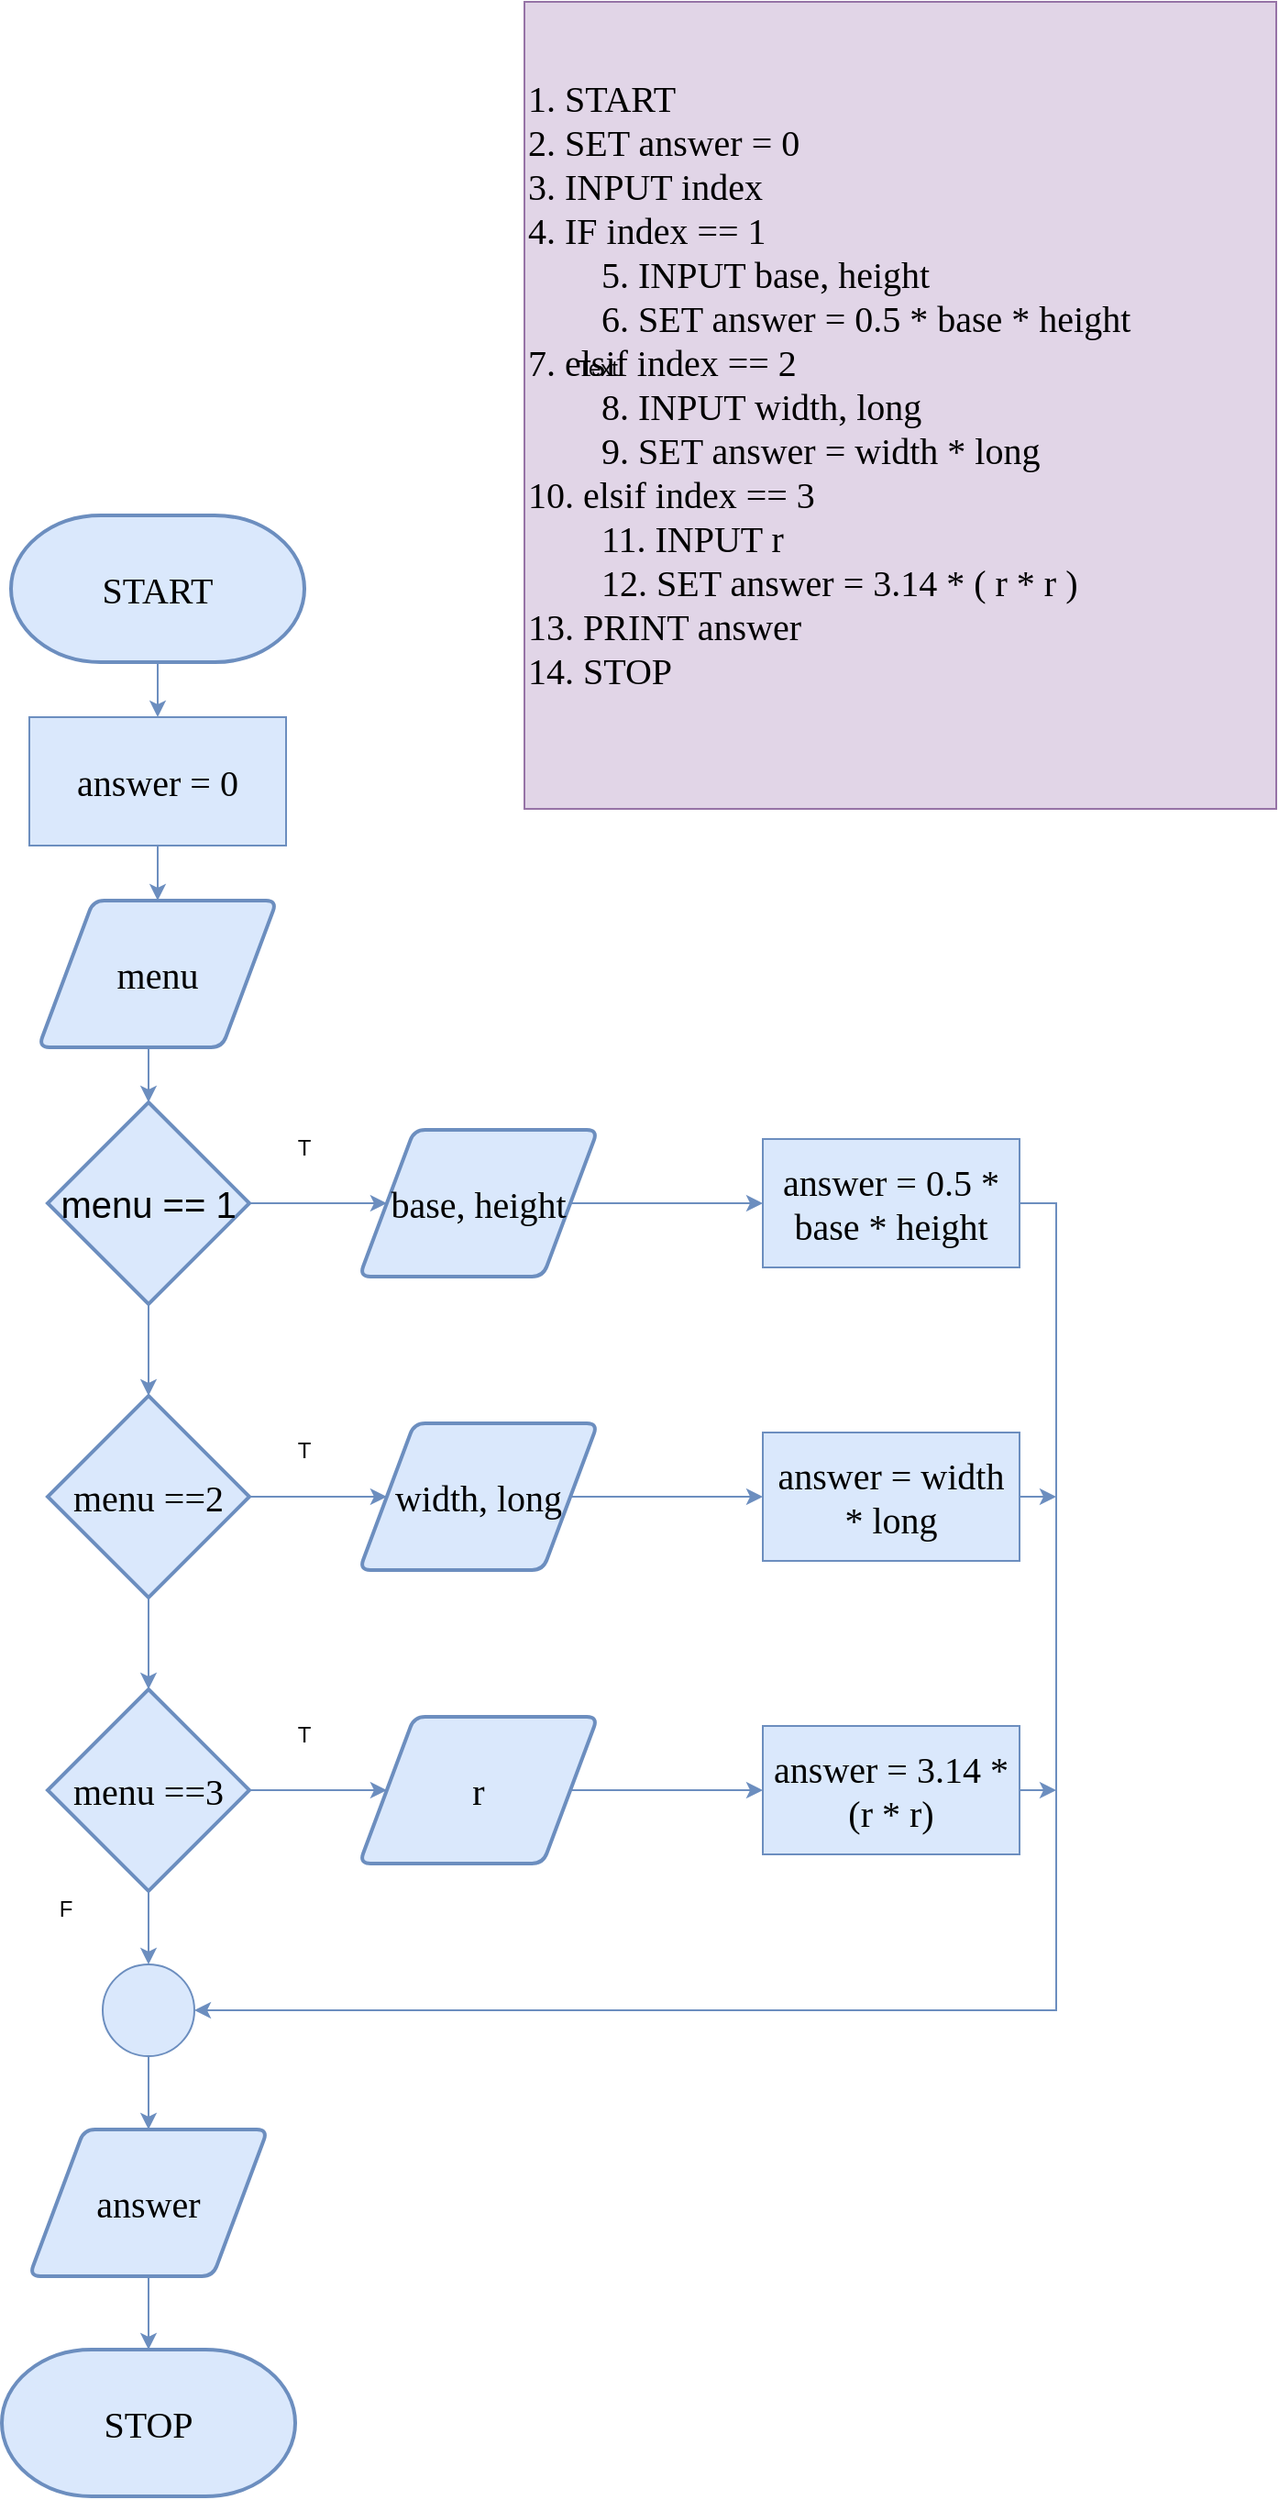 <mxfile version="13.6.2" type="github">
  <diagram id="UKdxl6bKauNhqJ3v-ynV" name="Page-1">
    <mxGraphModel dx="1038" dy="532" grid="1" gridSize="10" guides="1" tooltips="1" connect="1" arrows="1" fold="1" page="1" pageScale="1" pageWidth="827" pageHeight="1169" math="0" shadow="0">
      <root>
        <mxCell id="0" />
        <mxCell id="1" parent="0" />
        <mxCell id="nDHH_Y6ndfnIwGHfdx3N-2" value="&lt;div style=&quot;font-size: 20px&quot;&gt;&lt;span&gt;&lt;font style=&quot;font-size: 20px&quot; face=&quot;Comic Sans MS&quot;&gt;1. START&lt;/font&gt;&lt;/span&gt;&lt;/div&gt;&lt;div style=&quot;font-size: 20px&quot;&gt;&lt;span&gt;&lt;font style=&quot;font-size: 20px&quot; face=&quot;Comic Sans MS&quot;&gt;2. SET answer = 0&lt;/font&gt;&lt;/span&gt;&lt;/div&gt;&lt;div style=&quot;font-size: 20px&quot;&gt;&lt;span&gt;&lt;font style=&quot;font-size: 20px&quot; face=&quot;Comic Sans MS&quot;&gt;3. INPUT index&lt;/font&gt;&lt;/span&gt;&lt;/div&gt;&lt;div style=&quot;font-size: 20px&quot;&gt;&lt;span&gt;&lt;font style=&quot;font-size: 20px&quot; face=&quot;Comic Sans MS&quot;&gt;4. IF index == 1&lt;/font&gt;&lt;/span&gt;&lt;/div&gt;&lt;blockquote style=&quot;margin: 0 0 0 40px ; border: none ; padding: 0px&quot;&gt;&lt;div style=&quot;font-size: 20px&quot;&gt;&lt;span&gt;&lt;font style=&quot;font-size: 20px&quot; face=&quot;Comic Sans MS&quot;&gt;5. INPUT base, height&lt;/font&gt;&lt;/span&gt;&lt;/div&gt;&lt;div style=&quot;font-size: 20px&quot;&gt;&lt;span&gt;&lt;font style=&quot;font-size: 20px&quot; face=&quot;Comic Sans MS&quot;&gt;6. SET answer = 0.5 * base * height&lt;/font&gt;&lt;/span&gt;&lt;/div&gt;&lt;/blockquote&gt;&lt;div style=&quot;font-size: 20px&quot;&gt;&lt;span&gt;&lt;font style=&quot;font-size: 20px&quot; face=&quot;Comic Sans MS&quot;&gt;7. elsif index == 2&lt;/font&gt;&lt;/span&gt;&lt;/div&gt;&lt;blockquote style=&quot;margin: 0 0 0 40px ; border: none ; padding: 0px&quot;&gt;&lt;div style=&quot;font-size: 20px&quot;&gt;&lt;span&gt;&lt;font style=&quot;font-size: 20px&quot; face=&quot;Comic Sans MS&quot;&gt;8. INPUT width, long&lt;/font&gt;&lt;/span&gt;&lt;/div&gt;&lt;div style=&quot;font-size: 20px&quot;&gt;&lt;span&gt;&lt;font style=&quot;font-size: 20px&quot; face=&quot;Comic Sans MS&quot;&gt;9. SET answer = width * long&lt;/font&gt;&lt;/span&gt;&lt;/div&gt;&lt;/blockquote&gt;&lt;span style=&quot;font-size: 20px&quot;&gt;&lt;font face=&quot;Comic Sans MS&quot;&gt;10. elsif index == 3&lt;br&gt;&lt;blockquote style=&quot;margin: 0 0 0 40px ; border: none ; padding: 0px&quot;&gt;&lt;span style=&quot;font-size: 20px&quot;&gt;11. INPUT r&lt;/span&gt;&lt;/blockquote&gt;&lt;blockquote style=&quot;margin: 0 0 0 40px ; border: none ; padding: 0px&quot;&gt;&lt;span style=&quot;font-size: 20px&quot;&gt;12. SET answer = 3.14 * ( r * r )&lt;/span&gt;&lt;/blockquote&gt;&lt;span style=&quot;font-size: 20px&quot;&gt;13. PRINT answer&lt;br&gt;14. STOP&lt;br&gt;&lt;/span&gt;&lt;/font&gt;&lt;/span&gt;&lt;blockquote style=&quot;margin: 0 0 0 40px ; border: none ; padding: 0px&quot;&gt;&lt;div style=&quot;font-size: 20px&quot;&gt;&lt;br&gt;&lt;/div&gt;&lt;/blockquote&gt;" style="text;html=1;strokeColor=#9673a6;fillColor=#e1d5e7;align=left;verticalAlign=middle;whiteSpace=wrap;rounded=0;" vertex="1" parent="1">
          <mxGeometry x="360" y="160" width="410" height="440" as="geometry" />
        </mxCell>
        <mxCell id="nDHH_Y6ndfnIwGHfdx3N-24" style="edgeStyle=orthogonalEdgeStyle;rounded=0;orthogonalLoop=1;jettySize=auto;html=1;exitX=0.5;exitY=1;exitDx=0;exitDy=0;exitPerimeter=0;entryX=0.5;entryY=0;entryDx=0;entryDy=0;fillColor=#dae8fc;strokeColor=#6c8ebf;sketch=0;" edge="1" parent="1" source="nDHH_Y6ndfnIwGHfdx3N-4" target="nDHH_Y6ndfnIwGHfdx3N-15">
          <mxGeometry relative="1" as="geometry" />
        </mxCell>
        <mxCell id="nDHH_Y6ndfnIwGHfdx3N-4" value="&lt;font style=&quot;font-size: 20px&quot; face=&quot;Comic Sans MS&quot;&gt;START&lt;/font&gt;" style="strokeWidth=2;html=1;shape=mxgraph.flowchart.terminator;whiteSpace=wrap;fillColor=#dae8fc;strokeColor=#6c8ebf;sketch=0;" vertex="1" parent="1">
          <mxGeometry x="80" y="440" width="160" height="80" as="geometry" />
        </mxCell>
        <mxCell id="nDHH_Y6ndfnIwGHfdx3N-26" style="edgeStyle=orthogonalEdgeStyle;rounded=0;orthogonalLoop=1;jettySize=auto;html=1;exitX=0.5;exitY=1;exitDx=0;exitDy=0;entryX=0.5;entryY=0;entryDx=0;entryDy=0;entryPerimeter=0;fillColor=#dae8fc;strokeColor=#6c8ebf;sketch=0;" edge="1" parent="1" source="nDHH_Y6ndfnIwGHfdx3N-6" target="nDHH_Y6ndfnIwGHfdx3N-8">
          <mxGeometry relative="1" as="geometry" />
        </mxCell>
        <mxCell id="nDHH_Y6ndfnIwGHfdx3N-6" value="&lt;font face=&quot;Comic Sans MS&quot; style=&quot;font-size: 20px&quot;&gt;menu&lt;/font&gt;" style="shape=parallelogram;html=1;strokeWidth=2;perimeter=parallelogramPerimeter;whiteSpace=wrap;rounded=1;arcSize=12;size=0.23;fillColor=#dae8fc;strokeColor=#6c8ebf;sketch=0;" vertex="1" parent="1">
          <mxGeometry x="95" y="650" width="130" height="80" as="geometry" />
        </mxCell>
        <mxCell id="nDHH_Y6ndfnIwGHfdx3N-27" style="edgeStyle=orthogonalEdgeStyle;rounded=0;orthogonalLoop=1;jettySize=auto;html=1;exitX=0.5;exitY=1;exitDx=0;exitDy=0;exitPerimeter=0;fillColor=#dae8fc;strokeColor=#6c8ebf;sketch=0;" edge="1" parent="1" source="nDHH_Y6ndfnIwGHfdx3N-8" target="nDHH_Y6ndfnIwGHfdx3N-9">
          <mxGeometry relative="1" as="geometry" />
        </mxCell>
        <mxCell id="nDHH_Y6ndfnIwGHfdx3N-29" style="edgeStyle=orthogonalEdgeStyle;rounded=0;orthogonalLoop=1;jettySize=auto;html=1;exitX=1;exitY=0.5;exitDx=0;exitDy=0;exitPerimeter=0;entryX=0;entryY=0.5;entryDx=0;entryDy=0;fillColor=#dae8fc;strokeColor=#6c8ebf;sketch=0;" edge="1" parent="1" source="nDHH_Y6ndfnIwGHfdx3N-8" target="nDHH_Y6ndfnIwGHfdx3N-13">
          <mxGeometry relative="1" as="geometry" />
        </mxCell>
        <mxCell id="nDHH_Y6ndfnIwGHfdx3N-8" value="&lt;font style=&quot;font-size: 20px&quot;&gt;menu == 1&lt;/font&gt;" style="strokeWidth=2;html=1;shape=mxgraph.flowchart.decision;whiteSpace=wrap;fillColor=#dae8fc;strokeColor=#6c8ebf;sketch=0;" vertex="1" parent="1">
          <mxGeometry x="100" y="760" width="110" height="110" as="geometry" />
        </mxCell>
        <mxCell id="nDHH_Y6ndfnIwGHfdx3N-28" style="edgeStyle=orthogonalEdgeStyle;rounded=0;orthogonalLoop=1;jettySize=auto;html=1;exitX=0.5;exitY=1;exitDx=0;exitDy=0;exitPerimeter=0;fillColor=#dae8fc;strokeColor=#6c8ebf;sketch=0;" edge="1" parent="1" source="nDHH_Y6ndfnIwGHfdx3N-9" target="nDHH_Y6ndfnIwGHfdx3N-10">
          <mxGeometry relative="1" as="geometry" />
        </mxCell>
        <mxCell id="nDHH_Y6ndfnIwGHfdx3N-31" style="edgeStyle=orthogonalEdgeStyle;rounded=0;orthogonalLoop=1;jettySize=auto;html=1;exitX=1;exitY=0.5;exitDx=0;exitDy=0;exitPerimeter=0;entryX=0;entryY=0.5;entryDx=0;entryDy=0;fillColor=#dae8fc;strokeColor=#6c8ebf;sketch=0;" edge="1" parent="1" source="nDHH_Y6ndfnIwGHfdx3N-9" target="nDHH_Y6ndfnIwGHfdx3N-17">
          <mxGeometry relative="1" as="geometry" />
        </mxCell>
        <mxCell id="nDHH_Y6ndfnIwGHfdx3N-9" value="&lt;font face=&quot;Comic Sans MS&quot; style=&quot;font-size: 20px&quot;&gt;menu ==2&lt;/font&gt;" style="strokeWidth=2;html=1;shape=mxgraph.flowchart.decision;whiteSpace=wrap;fillColor=#dae8fc;strokeColor=#6c8ebf;sketch=0;" vertex="1" parent="1">
          <mxGeometry x="100" y="920" width="110" height="110" as="geometry" />
        </mxCell>
        <mxCell id="nDHH_Y6ndfnIwGHfdx3N-33" style="edgeStyle=orthogonalEdgeStyle;rounded=0;orthogonalLoop=1;jettySize=auto;html=1;exitX=1;exitY=0.5;exitDx=0;exitDy=0;exitPerimeter=0;entryX=0;entryY=0.5;entryDx=0;entryDy=0;fillColor=#dae8fc;strokeColor=#6c8ebf;sketch=0;" edge="1" parent="1" source="nDHH_Y6ndfnIwGHfdx3N-10" target="nDHH_Y6ndfnIwGHfdx3N-19">
          <mxGeometry relative="1" as="geometry" />
        </mxCell>
        <mxCell id="nDHH_Y6ndfnIwGHfdx3N-35" style="edgeStyle=orthogonalEdgeStyle;rounded=0;orthogonalLoop=1;jettySize=auto;html=1;exitX=0.5;exitY=1;exitDx=0;exitDy=0;exitPerimeter=0;entryX=0.5;entryY=0;entryDx=0;entryDy=0;fillColor=#dae8fc;strokeColor=#6c8ebf;sketch=0;" edge="1" parent="1" source="nDHH_Y6ndfnIwGHfdx3N-10" target="nDHH_Y6ndfnIwGHfdx3N-16">
          <mxGeometry relative="1" as="geometry" />
        </mxCell>
        <mxCell id="nDHH_Y6ndfnIwGHfdx3N-10" value="&lt;font style=&quot;font-size: 20px&quot; face=&quot;Comic Sans MS&quot;&gt;menu ==3&lt;/font&gt;" style="strokeWidth=2;html=1;shape=mxgraph.flowchart.decision;whiteSpace=wrap;fillColor=#dae8fc;strokeColor=#6c8ebf;sketch=0;" vertex="1" parent="1">
          <mxGeometry x="100" y="1080" width="110" height="110" as="geometry" />
        </mxCell>
        <mxCell id="nDHH_Y6ndfnIwGHfdx3N-30" style="edgeStyle=orthogonalEdgeStyle;rounded=0;orthogonalLoop=1;jettySize=auto;html=1;exitX=1;exitY=0.5;exitDx=0;exitDy=0;entryX=0;entryY=0.5;entryDx=0;entryDy=0;fillColor=#dae8fc;strokeColor=#6c8ebf;" edge="1" parent="1" source="nDHH_Y6ndfnIwGHfdx3N-13" target="nDHH_Y6ndfnIwGHfdx3N-14">
          <mxGeometry relative="1" as="geometry" />
        </mxCell>
        <mxCell id="nDHH_Y6ndfnIwGHfdx3N-13" value="&lt;font face=&quot;Comic Sans MS&quot; style=&quot;font-size: 20px&quot;&gt;base, height&lt;/font&gt;" style="shape=parallelogram;html=1;strokeWidth=2;perimeter=parallelogramPerimeter;whiteSpace=wrap;rounded=1;arcSize=12;size=0.23;fillColor=#dae8fc;strokeColor=#6c8ebf;" vertex="1" parent="1">
          <mxGeometry x="270" y="775" width="130" height="80" as="geometry" />
        </mxCell>
        <mxCell id="nDHH_Y6ndfnIwGHfdx3N-39" style="edgeStyle=orthogonalEdgeStyle;rounded=0;orthogonalLoop=1;jettySize=auto;html=1;exitX=1;exitY=0.5;exitDx=0;exitDy=0;entryX=1;entryY=0.5;entryDx=0;entryDy=0;fillColor=#dae8fc;strokeColor=#6c8ebf;" edge="1" parent="1" source="nDHH_Y6ndfnIwGHfdx3N-14" target="nDHH_Y6ndfnIwGHfdx3N-16">
          <mxGeometry relative="1" as="geometry" />
        </mxCell>
        <mxCell id="nDHH_Y6ndfnIwGHfdx3N-14" value="&lt;font face=&quot;Comic Sans MS&quot; style=&quot;font-size: 20px&quot;&gt;answer = 0.5 * base * height&lt;/font&gt;" style="rounded=0;whiteSpace=wrap;html=1;fillColor=#dae8fc;strokeColor=#6c8ebf;" vertex="1" parent="1">
          <mxGeometry x="490" y="780" width="140" height="70" as="geometry" />
        </mxCell>
        <mxCell id="nDHH_Y6ndfnIwGHfdx3N-25" style="edgeStyle=orthogonalEdgeStyle;rounded=0;orthogonalLoop=1;jettySize=auto;html=1;exitX=0.5;exitY=1;exitDx=0;exitDy=0;entryX=0.5;entryY=0;entryDx=0;entryDy=0;fillColor=#dae8fc;strokeColor=#6c8ebf;sketch=0;" edge="1" parent="1" source="nDHH_Y6ndfnIwGHfdx3N-15" target="nDHH_Y6ndfnIwGHfdx3N-6">
          <mxGeometry relative="1" as="geometry" />
        </mxCell>
        <mxCell id="nDHH_Y6ndfnIwGHfdx3N-15" value="&lt;font face=&quot;Comic Sans MS&quot; style=&quot;font-size: 20px&quot;&gt;answer = 0&lt;/font&gt;" style="rounded=0;whiteSpace=wrap;html=1;fillColor=#dae8fc;strokeColor=#6c8ebf;sketch=0;" vertex="1" parent="1">
          <mxGeometry x="90" y="550" width="140" height="70" as="geometry" />
        </mxCell>
        <mxCell id="nDHH_Y6ndfnIwGHfdx3N-36" style="edgeStyle=orthogonalEdgeStyle;rounded=0;orthogonalLoop=1;jettySize=auto;html=1;exitX=0.5;exitY=1;exitDx=0;exitDy=0;entryX=0.5;entryY=0;entryDx=0;entryDy=0;fillColor=#dae8fc;strokeColor=#6c8ebf;sketch=0;" edge="1" parent="1" source="nDHH_Y6ndfnIwGHfdx3N-16" target="nDHH_Y6ndfnIwGHfdx3N-23">
          <mxGeometry relative="1" as="geometry" />
        </mxCell>
        <mxCell id="nDHH_Y6ndfnIwGHfdx3N-16" value="" style="ellipse;whiteSpace=wrap;html=1;aspect=fixed;fillColor=#dae8fc;strokeColor=#6c8ebf;sketch=0;" vertex="1" parent="1">
          <mxGeometry x="130" y="1230" width="50" height="50" as="geometry" />
        </mxCell>
        <mxCell id="nDHH_Y6ndfnIwGHfdx3N-32" style="edgeStyle=orthogonalEdgeStyle;rounded=0;orthogonalLoop=1;jettySize=auto;html=1;exitX=1;exitY=0.5;exitDx=0;exitDy=0;entryX=0;entryY=0.5;entryDx=0;entryDy=0;fillColor=#dae8fc;strokeColor=#6c8ebf;" edge="1" parent="1" source="nDHH_Y6ndfnIwGHfdx3N-17" target="nDHH_Y6ndfnIwGHfdx3N-18">
          <mxGeometry relative="1" as="geometry" />
        </mxCell>
        <mxCell id="nDHH_Y6ndfnIwGHfdx3N-17" value="&lt;font face=&quot;Comic Sans MS&quot; style=&quot;font-size: 20px&quot;&gt;width, long&lt;/font&gt;" style="shape=parallelogram;html=1;strokeWidth=2;perimeter=parallelogramPerimeter;whiteSpace=wrap;rounded=1;arcSize=12;size=0.23;fillColor=#dae8fc;strokeColor=#6c8ebf;" vertex="1" parent="1">
          <mxGeometry x="270" y="935" width="130" height="80" as="geometry" />
        </mxCell>
        <mxCell id="nDHH_Y6ndfnIwGHfdx3N-40" style="edgeStyle=orthogonalEdgeStyle;rounded=0;orthogonalLoop=1;jettySize=auto;html=1;exitX=1;exitY=0.5;exitDx=0;exitDy=0;fillColor=#dae8fc;strokeColor=#6c8ebf;" edge="1" parent="1" source="nDHH_Y6ndfnIwGHfdx3N-18">
          <mxGeometry relative="1" as="geometry">
            <mxPoint x="650" y="975" as="targetPoint" />
          </mxGeometry>
        </mxCell>
        <mxCell id="nDHH_Y6ndfnIwGHfdx3N-18" value="&lt;font face=&quot;Comic Sans MS&quot; style=&quot;font-size: 20px&quot;&gt;answer = width * long&lt;/font&gt;" style="rounded=0;whiteSpace=wrap;html=1;fillColor=#dae8fc;strokeColor=#6c8ebf;" vertex="1" parent="1">
          <mxGeometry x="490" y="940" width="140" height="70" as="geometry" />
        </mxCell>
        <mxCell id="nDHH_Y6ndfnIwGHfdx3N-34" style="edgeStyle=orthogonalEdgeStyle;rounded=0;orthogonalLoop=1;jettySize=auto;html=1;exitX=1;exitY=0.5;exitDx=0;exitDy=0;entryX=0;entryY=0.5;entryDx=0;entryDy=0;fillColor=#dae8fc;strokeColor=#6c8ebf;" edge="1" parent="1" source="nDHH_Y6ndfnIwGHfdx3N-19" target="nDHH_Y6ndfnIwGHfdx3N-20">
          <mxGeometry relative="1" as="geometry" />
        </mxCell>
        <mxCell id="nDHH_Y6ndfnIwGHfdx3N-19" value="&lt;font style=&quot;font-size: 20px&quot; face=&quot;Comic Sans MS&quot;&gt;r&lt;/font&gt;" style="shape=parallelogram;html=1;strokeWidth=2;perimeter=parallelogramPerimeter;whiteSpace=wrap;rounded=1;arcSize=12;size=0.23;fillColor=#dae8fc;strokeColor=#6c8ebf;" vertex="1" parent="1">
          <mxGeometry x="270" y="1095" width="130" height="80" as="geometry" />
        </mxCell>
        <mxCell id="nDHH_Y6ndfnIwGHfdx3N-41" style="edgeStyle=orthogonalEdgeStyle;rounded=0;orthogonalLoop=1;jettySize=auto;html=1;exitX=1;exitY=0.5;exitDx=0;exitDy=0;fillColor=#dae8fc;strokeColor=#6c8ebf;" edge="1" parent="1" source="nDHH_Y6ndfnIwGHfdx3N-20">
          <mxGeometry relative="1" as="geometry">
            <mxPoint x="650" y="1135" as="targetPoint" />
          </mxGeometry>
        </mxCell>
        <mxCell id="nDHH_Y6ndfnIwGHfdx3N-20" value="&lt;font face=&quot;Comic Sans MS&quot; style=&quot;font-size: 20px&quot;&gt;answer = 3.14 * (r * r)&lt;/font&gt;" style="rounded=0;whiteSpace=wrap;html=1;fillColor=#dae8fc;strokeColor=#6c8ebf;" vertex="1" parent="1">
          <mxGeometry x="490" y="1100" width="140" height="70" as="geometry" />
        </mxCell>
        <mxCell id="nDHH_Y6ndfnIwGHfdx3N-38" style="edgeStyle=orthogonalEdgeStyle;rounded=0;orthogonalLoop=1;jettySize=auto;html=1;exitX=0.5;exitY=1;exitDx=0;exitDy=0;entryX=0.5;entryY=0;entryDx=0;entryDy=0;entryPerimeter=0;fillColor=#dae8fc;strokeColor=#6c8ebf;" edge="1" parent="1" source="nDHH_Y6ndfnIwGHfdx3N-23" target="nDHH_Y6ndfnIwGHfdx3N-37">
          <mxGeometry relative="1" as="geometry" />
        </mxCell>
        <mxCell id="nDHH_Y6ndfnIwGHfdx3N-23" value="&lt;font face=&quot;Comic Sans MS&quot; style=&quot;font-size: 20px&quot;&gt;answer&lt;/font&gt;" style="shape=parallelogram;html=1;strokeWidth=2;perimeter=parallelogramPerimeter;whiteSpace=wrap;rounded=1;arcSize=12;size=0.23;fillColor=#dae8fc;strokeColor=#6c8ebf;" vertex="1" parent="1">
          <mxGeometry x="90" y="1320" width="130" height="80" as="geometry" />
        </mxCell>
        <mxCell id="nDHH_Y6ndfnIwGHfdx3N-37" value="&lt;font face=&quot;Comic Sans MS&quot; style=&quot;font-size: 20px&quot;&gt;STOP&lt;/font&gt;" style="strokeWidth=2;html=1;shape=mxgraph.flowchart.terminator;whiteSpace=wrap;fillColor=#dae8fc;strokeColor=#6c8ebf;" vertex="1" parent="1">
          <mxGeometry x="75" y="1440" width="160" height="80" as="geometry" />
        </mxCell>
        <mxCell id="nDHH_Y6ndfnIwGHfdx3N-42" value="Text" style="text;html=1;strokeColor=none;fillColor=none;align=center;verticalAlign=middle;whiteSpace=wrap;rounded=0;" vertex="1" parent="1">
          <mxGeometry x="380" y="350" width="40" height="20" as="geometry" />
        </mxCell>
        <mxCell id="nDHH_Y6ndfnIwGHfdx3N-43" value="T" style="text;html=1;strokeColor=none;fillColor=none;align=center;verticalAlign=middle;whiteSpace=wrap;rounded=0;" vertex="1" parent="1">
          <mxGeometry x="220" y="775" width="40" height="20" as="geometry" />
        </mxCell>
        <mxCell id="nDHH_Y6ndfnIwGHfdx3N-44" value="T" style="text;html=1;strokeColor=none;fillColor=none;align=center;verticalAlign=middle;whiteSpace=wrap;rounded=0;" vertex="1" parent="1">
          <mxGeometry x="220" y="940" width="40" height="20" as="geometry" />
        </mxCell>
        <mxCell id="nDHH_Y6ndfnIwGHfdx3N-45" value="T" style="text;html=1;strokeColor=none;fillColor=none;align=center;verticalAlign=middle;whiteSpace=wrap;rounded=0;" vertex="1" parent="1">
          <mxGeometry x="220" y="1095" width="40" height="20" as="geometry" />
        </mxCell>
        <mxCell id="nDHH_Y6ndfnIwGHfdx3N-46" value="F" style="text;html=1;strokeColor=none;fillColor=none;align=center;verticalAlign=middle;whiteSpace=wrap;rounded=0;" vertex="1" parent="1">
          <mxGeometry x="90" y="1190" width="40" height="20" as="geometry" />
        </mxCell>
      </root>
    </mxGraphModel>
  </diagram>
</mxfile>
